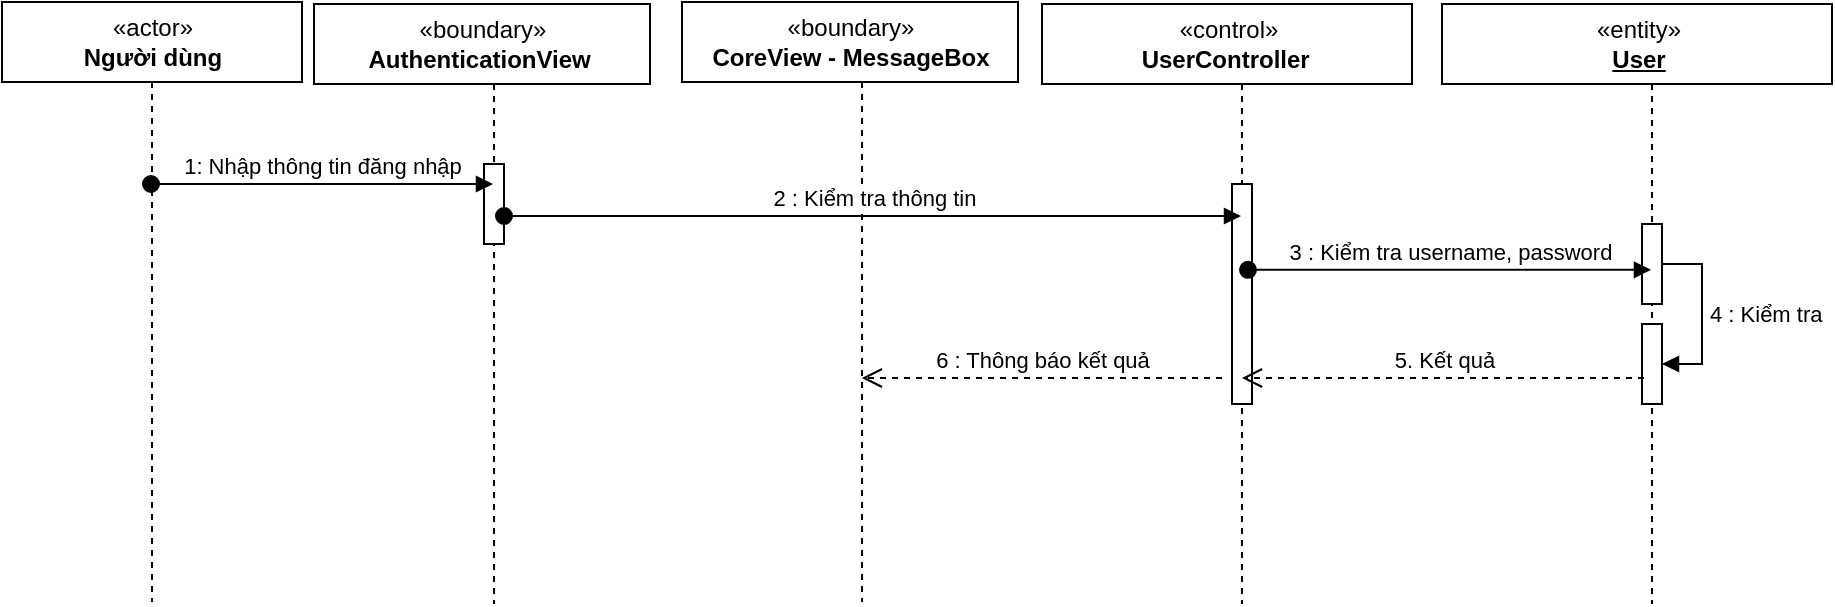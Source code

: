 <mxfile version="14.6.9" type="github">
  <diagram name="Page-1" id="13e1069c-82ec-6db2-03f1-153e76fe0fe0">
    <mxGraphModel dx="786" dy="457" grid="1" gridSize="10" guides="1" tooltips="1" connect="1" arrows="1" fold="1" page="1" pageScale="1" pageWidth="1100" pageHeight="850" background="#ffffff" math="0" shadow="0">
      <root>
        <mxCell id="0" />
        <mxCell id="1" parent="0" />
        <mxCell id="G0kBllWM4XBfNNBUBDi2-18" value=":Object" style="shape=umlLifeline;perimeter=lifelinePerimeter;whiteSpace=wrap;html=1;container=1;collapsible=0;recursiveResize=0;outlineConnect=0;" parent="1" vertex="1">
          <mxGeometry x="45" y="39" width="100" height="300" as="geometry" />
        </mxCell>
        <mxCell id="G0kBllWM4XBfNNBUBDi2-16" value="«actor»&lt;br&gt;&lt;b&gt;Người dùng&lt;/b&gt;" style="html=1;" parent="1" vertex="1">
          <mxGeometry x="20" y="39" width="150" height="40" as="geometry" />
        </mxCell>
        <mxCell id="G0kBllWM4XBfNNBUBDi2-21" value=":Object" style="shape=umlLifeline;perimeter=lifelinePerimeter;whiteSpace=wrap;html=1;container=1;collapsible=0;recursiveResize=0;outlineConnect=0;" parent="1" vertex="1">
          <mxGeometry x="191" y="40" width="150" height="300" as="geometry" />
        </mxCell>
        <mxCell id="G0kBllWM4XBfNNBUBDi2-22" value="«boundary»&lt;br&gt;&lt;b&gt;AuthenticationView&amp;nbsp;&lt;/b&gt;" style="html=1;" parent="G0kBllWM4XBfNNBUBDi2-21" vertex="1">
          <mxGeometry x="-15" width="168" height="40" as="geometry" />
        </mxCell>
        <mxCell id="G0kBllWM4XBfNNBUBDi2-32" value="" style="html=1;points=[];perimeter=orthogonalPerimeter;" parent="G0kBllWM4XBfNNBUBDi2-21" vertex="1">
          <mxGeometry x="70" y="80" width="10" height="40" as="geometry" />
        </mxCell>
        <mxCell id="G0kBllWM4XBfNNBUBDi2-26" value=":Object" style="shape=umlLifeline;perimeter=lifelinePerimeter;whiteSpace=wrap;html=1;container=1;collapsible=0;recursiveResize=0;outlineConnect=0;" parent="1" vertex="1">
          <mxGeometry x="375" y="39" width="150" height="300" as="geometry" />
        </mxCell>
        <mxCell id="G0kBllWM4XBfNNBUBDi2-27" value="«boundary»&lt;br&gt;&lt;b&gt;CoreView - MessageBox&lt;/b&gt;" style="html=1;" parent="G0kBllWM4XBfNNBUBDi2-26" vertex="1">
          <mxGeometry x="-15" width="168" height="40" as="geometry" />
        </mxCell>
        <mxCell id="G0kBllWM4XBfNNBUBDi2-28" value=":Object" style="shape=umlLifeline;perimeter=lifelinePerimeter;whiteSpace=wrap;html=1;container=1;collapsible=0;recursiveResize=0;outlineConnect=0;" parent="1" vertex="1">
          <mxGeometry x="555" y="40" width="170" height="300" as="geometry" />
        </mxCell>
        <mxCell id="G0kBllWM4XBfNNBUBDi2-29" value="«control»&lt;br&gt;&lt;b&gt;UserController&amp;nbsp;&lt;/b&gt;" style="html=1;" parent="G0kBllWM4XBfNNBUBDi2-28" vertex="1">
          <mxGeometry x="-15" width="185" height="40" as="geometry" />
        </mxCell>
        <mxCell id="G0kBllWM4XBfNNBUBDi2-35" value="" style="html=1;points=[];perimeter=orthogonalPerimeter;" parent="G0kBllWM4XBfNNBUBDi2-28" vertex="1">
          <mxGeometry x="80" y="90" width="10" height="110" as="geometry" />
        </mxCell>
        <mxCell id="G0kBllWM4XBfNNBUBDi2-30" value=":Object" style="shape=umlLifeline;perimeter=lifelinePerimeter;whiteSpace=wrap;html=1;container=1;collapsible=0;recursiveResize=0;outlineConnect=0;" parent="1" vertex="1">
          <mxGeometry x="755" y="40" width="180" height="300" as="geometry" />
        </mxCell>
        <mxCell id="G0kBllWM4XBfNNBUBDi2-31" value="«entity»&lt;br&gt;&lt;b&gt;&lt;u&gt;User&lt;/u&gt;&lt;/b&gt;" style="html=1;" parent="G0kBllWM4XBfNNBUBDi2-30" vertex="1">
          <mxGeometry x="-15" width="195" height="40" as="geometry" />
        </mxCell>
        <mxCell id="G0kBllWM4XBfNNBUBDi2-37" value="" style="html=1;points=[];perimeter=orthogonalPerimeter;" parent="G0kBllWM4XBfNNBUBDi2-30" vertex="1">
          <mxGeometry x="85" y="110" width="10" height="40" as="geometry" />
        </mxCell>
        <mxCell id="G0kBllWM4XBfNNBUBDi2-23" value="1: Nhập thông tin đăng nhập" style="html=1;verticalAlign=bottom;startArrow=oval;startFill=1;endArrow=block;startSize=8;" parent="1" target="G0kBllWM4XBfNNBUBDi2-21" edge="1">
          <mxGeometry width="60" relative="1" as="geometry">
            <mxPoint x="94.5" y="130" as="sourcePoint" />
            <mxPoint x="274.5" y="130" as="targetPoint" />
          </mxGeometry>
        </mxCell>
        <mxCell id="G0kBllWM4XBfNNBUBDi2-34" value="2 : Kiểm tra thông tin" style="html=1;verticalAlign=bottom;startArrow=oval;startFill=1;endArrow=block;startSize=8;exitX=1;exitY=0.65;exitDx=0;exitDy=0;exitPerimeter=0;" parent="1" source="G0kBllWM4XBfNNBUBDi2-32" target="G0kBllWM4XBfNNBUBDi2-28" edge="1">
          <mxGeometry width="60" relative="1" as="geometry">
            <mxPoint x="420" y="190" as="sourcePoint" />
            <mxPoint x="480" y="190" as="targetPoint" />
          </mxGeometry>
        </mxCell>
        <mxCell id="G0kBllWM4XBfNNBUBDi2-36" value="3 : Kiểm tra username, password" style="html=1;verticalAlign=bottom;startArrow=oval;startFill=1;endArrow=block;startSize=8;exitX=0.8;exitY=0.39;exitDx=0;exitDy=0;exitPerimeter=0;" parent="1" source="G0kBllWM4XBfNNBUBDi2-35" target="G0kBllWM4XBfNNBUBDi2-30" edge="1">
          <mxGeometry width="60" relative="1" as="geometry">
            <mxPoint x="540" y="220" as="sourcePoint" />
            <mxPoint x="600" y="220" as="targetPoint" />
          </mxGeometry>
        </mxCell>
        <mxCell id="G0kBllWM4XBfNNBUBDi2-40" value="" style="html=1;points=[];perimeter=orthogonalPerimeter;" parent="1" vertex="1">
          <mxGeometry x="840" y="200" width="10" height="40" as="geometry" />
        </mxCell>
        <mxCell id="G0kBllWM4XBfNNBUBDi2-41" value="4 : Kiểm tra&amp;nbsp;" style="edgeStyle=orthogonalEdgeStyle;html=1;align=left;spacingLeft=2;endArrow=block;rounded=0;exitX=1;exitY=0.5;exitDx=0;exitDy=0;exitPerimeter=0;" parent="1" source="G0kBllWM4XBfNNBUBDi2-37" edge="1">
          <mxGeometry relative="1" as="geometry">
            <mxPoint x="845" y="180" as="sourcePoint" />
            <Array as="points">
              <mxPoint x="870" y="170" />
              <mxPoint x="870" y="220" />
              <mxPoint x="850" y="220" />
            </Array>
            <mxPoint x="850" y="220" as="targetPoint" />
          </mxGeometry>
        </mxCell>
        <mxCell id="G0kBllWM4XBfNNBUBDi2-42" value="5. Kết quả" style="html=1;verticalAlign=bottom;endArrow=open;dashed=1;endSize=8;" parent="1" target="G0kBllWM4XBfNNBUBDi2-28" edge="1">
          <mxGeometry relative="1" as="geometry">
            <mxPoint x="841" y="227" as="sourcePoint" />
            <mxPoint x="630" y="250" as="targetPoint" />
          </mxGeometry>
        </mxCell>
        <mxCell id="G0kBllWM4XBfNNBUBDi2-44" value="6 : Thông báo kết quả" style="html=1;verticalAlign=bottom;endArrow=open;dashed=1;endSize=8;" parent="1" edge="1">
          <mxGeometry relative="1" as="geometry">
            <mxPoint x="630" y="227" as="sourcePoint" />
            <mxPoint x="449.929" y="227" as="targetPoint" />
            <Array as="points">
              <mxPoint x="570" y="227" />
            </Array>
          </mxGeometry>
        </mxCell>
      </root>
    </mxGraphModel>
  </diagram>
</mxfile>
